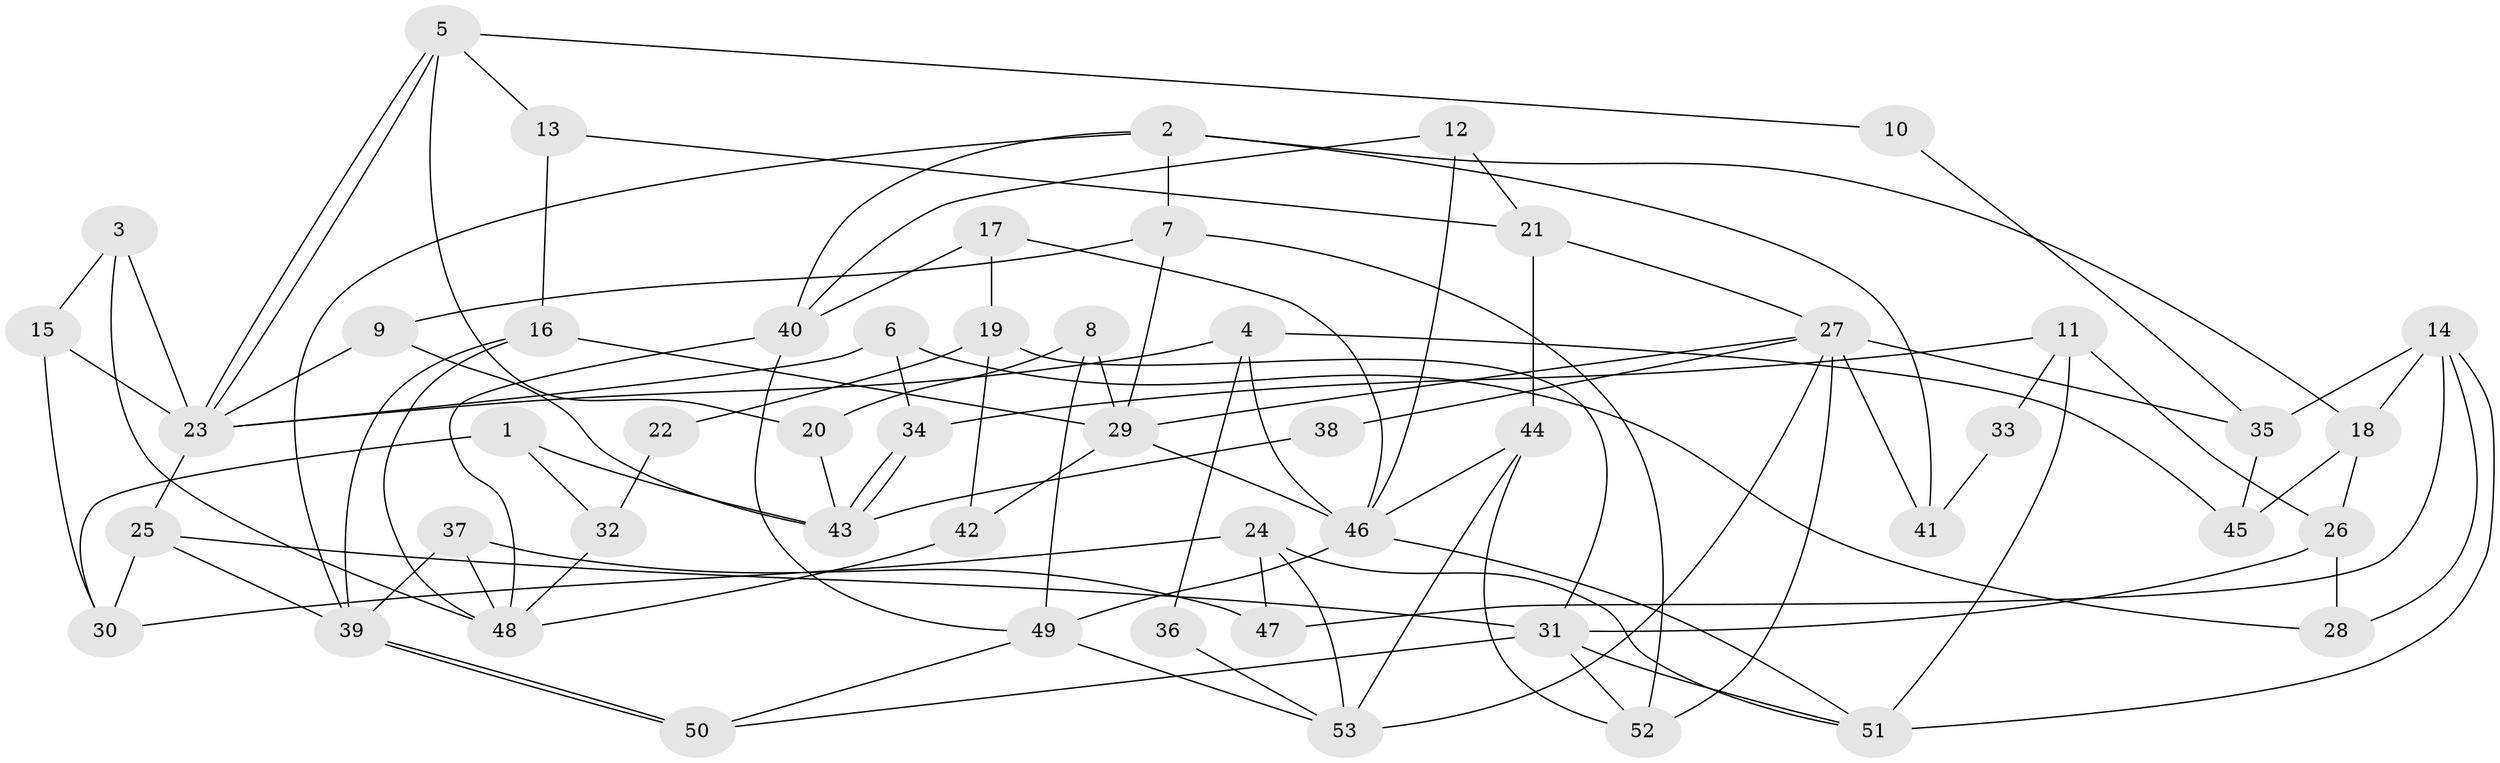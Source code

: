 // Generated by graph-tools (version 1.1) at 2025/35/03/09/25 02:35:54]
// undirected, 53 vertices, 106 edges
graph export_dot {
graph [start="1"]
  node [color=gray90,style=filled];
  1;
  2;
  3;
  4;
  5;
  6;
  7;
  8;
  9;
  10;
  11;
  12;
  13;
  14;
  15;
  16;
  17;
  18;
  19;
  20;
  21;
  22;
  23;
  24;
  25;
  26;
  27;
  28;
  29;
  30;
  31;
  32;
  33;
  34;
  35;
  36;
  37;
  38;
  39;
  40;
  41;
  42;
  43;
  44;
  45;
  46;
  47;
  48;
  49;
  50;
  51;
  52;
  53;
  1 -- 43;
  1 -- 30;
  1 -- 32;
  2 -- 40;
  2 -- 18;
  2 -- 7;
  2 -- 39;
  2 -- 41;
  3 -- 48;
  3 -- 15;
  3 -- 23;
  4 -- 23;
  4 -- 46;
  4 -- 36;
  4 -- 45;
  5 -- 13;
  5 -- 23;
  5 -- 23;
  5 -- 10;
  5 -- 20;
  6 -- 34;
  6 -- 23;
  6 -- 28;
  7 -- 9;
  7 -- 29;
  7 -- 52;
  8 -- 49;
  8 -- 29;
  8 -- 20;
  9 -- 43;
  9 -- 23;
  10 -- 35;
  11 -- 51;
  11 -- 26;
  11 -- 33;
  11 -- 34;
  12 -- 40;
  12 -- 21;
  12 -- 46;
  13 -- 21;
  13 -- 16;
  14 -- 18;
  14 -- 47;
  14 -- 28;
  14 -- 35;
  14 -- 51;
  15 -- 23;
  15 -- 30;
  16 -- 29;
  16 -- 39;
  16 -- 48;
  17 -- 40;
  17 -- 46;
  17 -- 19;
  18 -- 45;
  18 -- 26;
  19 -- 31;
  19 -- 22;
  19 -- 42;
  20 -- 43;
  21 -- 27;
  21 -- 44;
  22 -- 32;
  23 -- 25;
  24 -- 51;
  24 -- 53;
  24 -- 30;
  24 -- 47;
  25 -- 39;
  25 -- 30;
  25 -- 31;
  26 -- 31;
  26 -- 28;
  27 -- 53;
  27 -- 29;
  27 -- 35;
  27 -- 38;
  27 -- 41;
  27 -- 52;
  29 -- 46;
  29 -- 42;
  31 -- 52;
  31 -- 50;
  31 -- 51;
  32 -- 48;
  33 -- 41;
  34 -- 43;
  34 -- 43;
  35 -- 45;
  36 -- 53;
  37 -- 48;
  37 -- 39;
  37 -- 47;
  38 -- 43;
  39 -- 50;
  39 -- 50;
  40 -- 49;
  40 -- 48;
  42 -- 48;
  44 -- 46;
  44 -- 52;
  44 -- 53;
  46 -- 51;
  46 -- 49;
  49 -- 50;
  49 -- 53;
}
